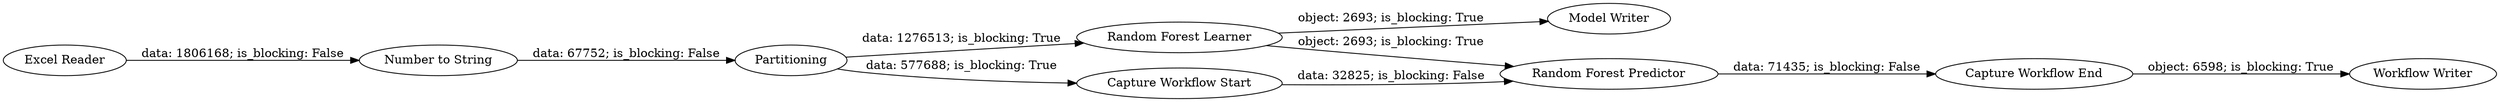 digraph {
	"3739080076871612434_1" [label="Excel Reader"]
	"3739080076871612434_3" [label="Random Forest Learner"]
	"3739080076871612434_8" [label="Capture Workflow End"]
	"3739080076871612434_5" [label="Random Forest Predictor"]
	"3739080076871612434_9" [label="Workflow Writer"]
	"3739080076871612434_7" [label="Capture Workflow Start"]
	"3739080076871612434_4" [label="Number to String"]
	"3739080076871612434_6" [label="Model Writer"]
	"3739080076871612434_2" [label=Partitioning]
	"3739080076871612434_8" -> "3739080076871612434_9" [label="object: 6598; is_blocking: True"]
	"3739080076871612434_5" -> "3739080076871612434_8" [label="data: 71435; is_blocking: False"]
	"3739080076871612434_3" -> "3739080076871612434_5" [label="object: 2693; is_blocking: True"]
	"3739080076871612434_4" -> "3739080076871612434_2" [label="data: 67752; is_blocking: False"]
	"3739080076871612434_1" -> "3739080076871612434_4" [label="data: 1806168; is_blocking: False"]
	"3739080076871612434_7" -> "3739080076871612434_5" [label="data: 32825; is_blocking: False"]
	"3739080076871612434_3" -> "3739080076871612434_6" [label="object: 2693; is_blocking: True"]
	"3739080076871612434_2" -> "3739080076871612434_7" [label="data: 577688; is_blocking: True"]
	"3739080076871612434_2" -> "3739080076871612434_3" [label="data: 1276513; is_blocking: True"]
	rankdir=LR
}

